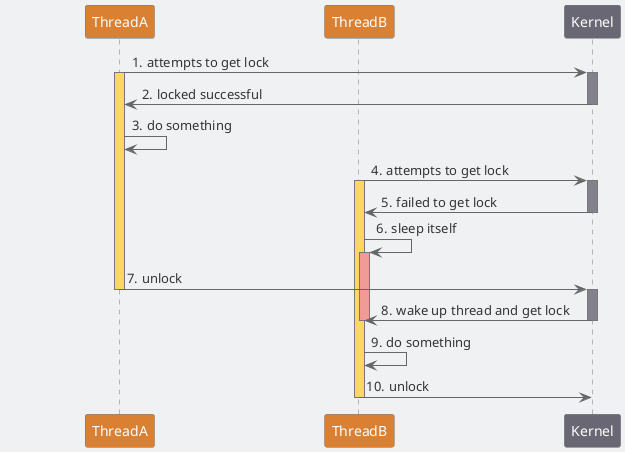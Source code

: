 @startuml mutex_lock

skinparam ParticipantPadding 80
skinparam BackgroundColor #EFF1F3
skinparam Shadowing false
skinparam sequence {
    ParticipantBorderColor #777777
    ParticipantFontColor #FFFFFF
    LifeLineBorderColor #777777
    ArrowColor #666666
    ArrowFontColor #333333
}

participant "ThreadA" as ta     #D98032
participant "ThreadB" as tb     #D98032
participant "Kernel"  as kernel #696773

autonumber "0."

ta -> kernel : attempts to get lock
activate ta #FCD766
activate kernel #83828C

kernel -> ta : locked successful
deactivate kernel

ta -> ta : do something

tb -> kernel : attempts to get lock
activate tb #FCD766
activate kernel #83828C

kernel -> tb : failed to get lock
deactivate kernel

tb -> tb : sleep itself
activate tb #f19b97

ta -> kernel : unlock
deactivate ta
activate kernel #83828C

kernel -> tb : wake up thread and get lock
deactivate kernel
deactivate tb

tb -> tb : do something


tb -> kernel : unlock
deactivate tb

@enduml